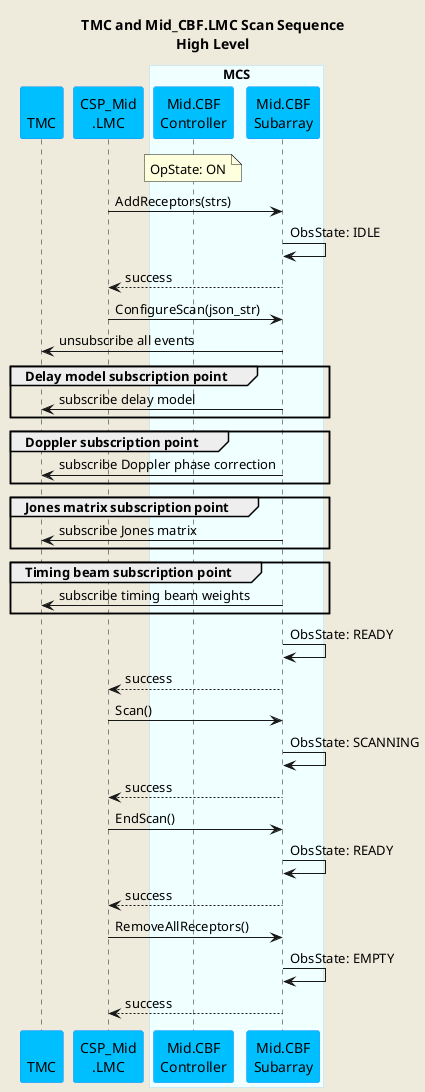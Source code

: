 @startuml
'https://plantuml.com/sequence-diagram

skinparam backgroundColor #EEEBDC
skinparam sequence {
ParticipantBorderColor DodgerBlue
ParticipantBackgroundColor DeepSkyBlue
ActorBorderColor DarkGreen
ActorBackgroundColor Green
BoxBorderColor LightBlue
BoxBackgroundColor #F0FFFF
}

title TMC and Mid_CBF.LMC Scan Sequence\nHigh Level

participant "\nTMC" as tmc
participant "CSP_Mid\n.LMC" as lmc

box "MCS"
participant "Mid.CBF\nController" as controller
participant "Mid.CBF\nSubarray" as subarray
end box

note over controller        : OpState: ON
lmc         -> subarray     : AddReceptors(strs)
subarray    -> subarray     : ObsState: IDLE
subarray   --> lmc          : success
lmc         -> subarray     : ConfigureScan(json_str)
subarray    -> tmc          : unsubscribe all events

group Delay model subscription point
subarray    -> tmc          : subscribe delay model
end group

group Doppler subscription point
subarray    -> tmc          : subscribe Doppler phase correction
end group

group Jones matrix subscription point
subarray    -> tmc          : subscribe Jones matrix
end group

group Timing beam subscription point
subarray    -> tmc          : subscribe timing beam weights
end group

subarray    -> subarray     : ObsState: READY
subarray   --> lmc          : success

lmc         -> subarray     : Scan()
subarray    -> subarray     : ObsState: SCANNING
subarray   --> lmc          : success

lmc         -> subarray     : EndScan()
subarray    -> subarray     : ObsState: READY
subarray   --> lmc          : success

lmc         -> subarray     : RemoveAllReceptors()
subarray    -> subarray     : ObsState: EMPTY
subarray   --> lmc          : success

@enduml